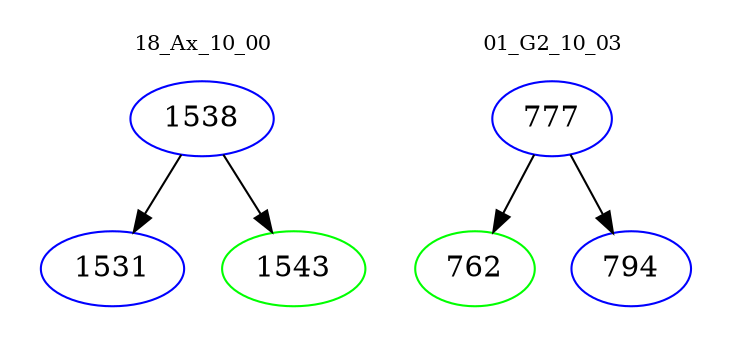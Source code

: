 digraph{
subgraph cluster_0 {
color = white
label = "18_Ax_10_00";
fontsize=10;
T0_1538 [label="1538", color="blue"]
T0_1538 -> T0_1531 [color="black"]
T0_1531 [label="1531", color="blue"]
T0_1538 -> T0_1543 [color="black"]
T0_1543 [label="1543", color="green"]
}
subgraph cluster_1 {
color = white
label = "01_G2_10_03";
fontsize=10;
T1_777 [label="777", color="blue"]
T1_777 -> T1_762 [color="black"]
T1_762 [label="762", color="green"]
T1_777 -> T1_794 [color="black"]
T1_794 [label="794", color="blue"]
}
}
